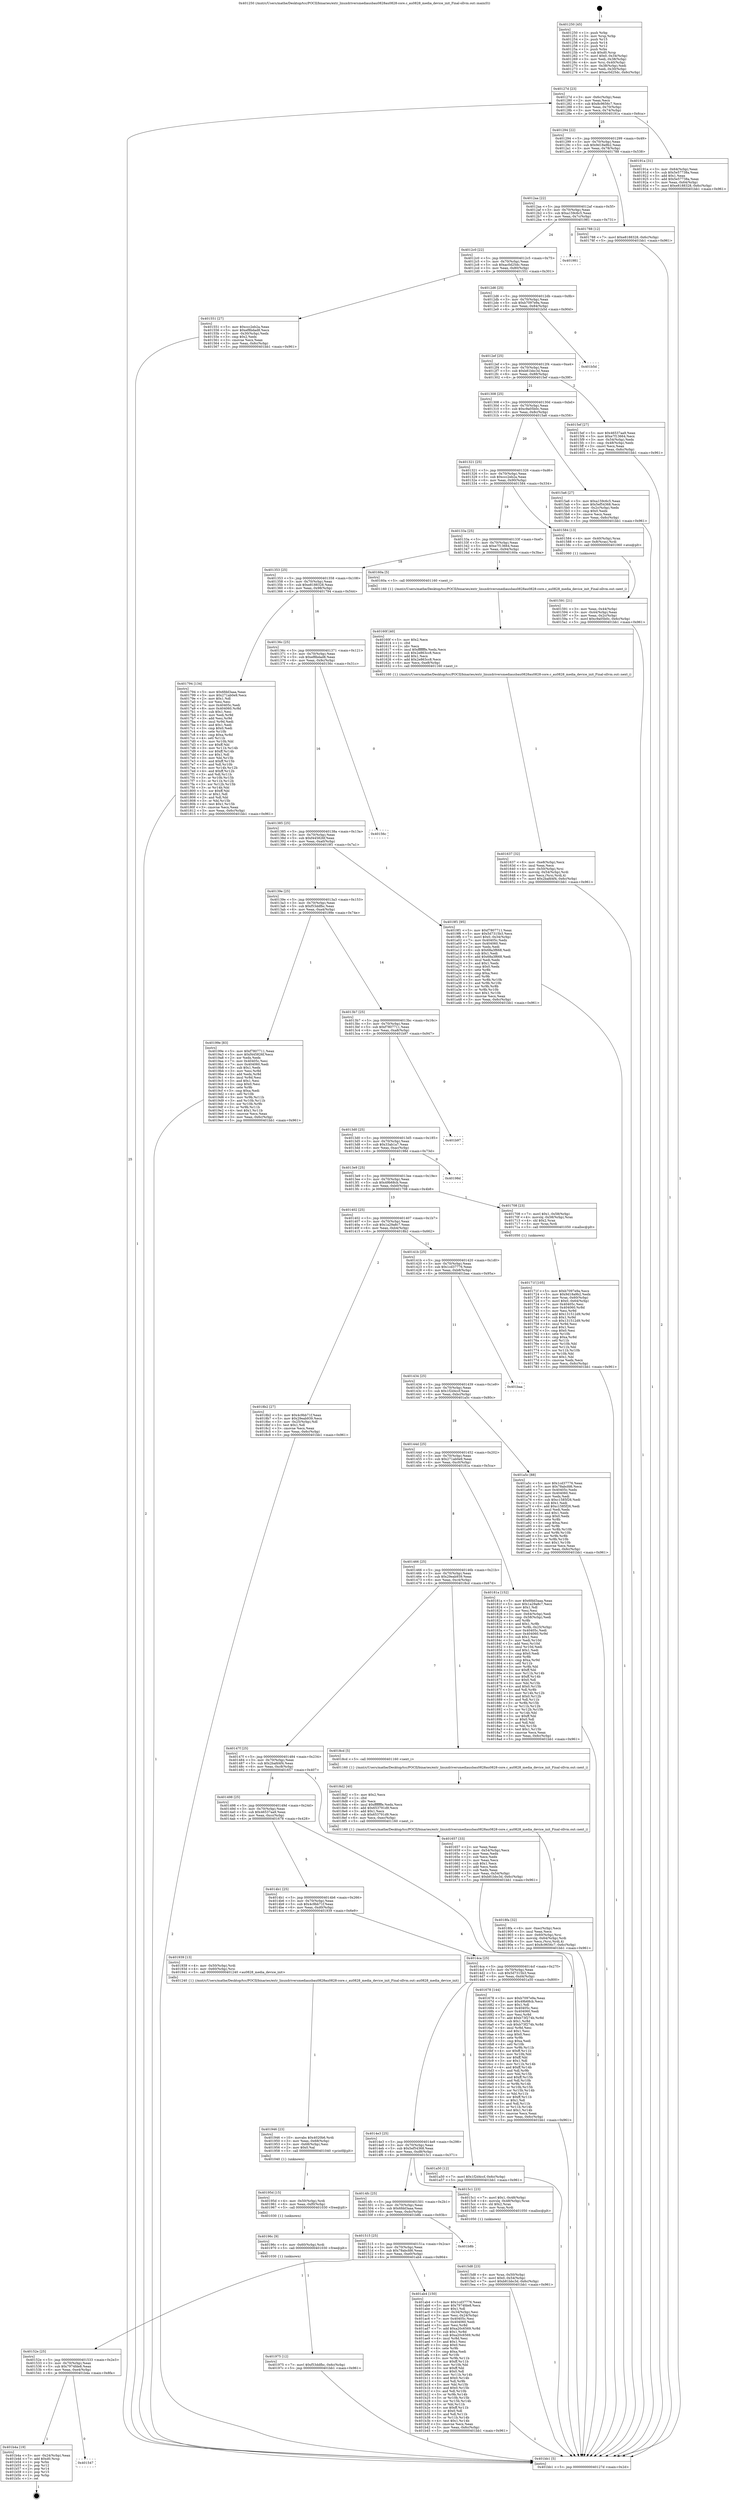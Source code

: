 digraph "0x401250" {
  label = "0x401250 (/mnt/c/Users/mathe/Desktop/tcc/POCII/binaries/extr_linuxdriversmediausbau0828au0828-core.c_au0828_media_device_init_Final-ollvm.out::main(0))"
  labelloc = "t"
  node[shape=record]

  Entry [label="",width=0.3,height=0.3,shape=circle,fillcolor=black,style=filled]
  "0x40127d" [label="{
     0x40127d [23]\l
     | [instrs]\l
     &nbsp;&nbsp;0x40127d \<+3\>: mov -0x6c(%rbp),%eax\l
     &nbsp;&nbsp;0x401280 \<+2\>: mov %eax,%ecx\l
     &nbsp;&nbsp;0x401282 \<+6\>: sub $0x8c9656c7,%ecx\l
     &nbsp;&nbsp;0x401288 \<+3\>: mov %eax,-0x70(%rbp)\l
     &nbsp;&nbsp;0x40128b \<+3\>: mov %ecx,-0x74(%rbp)\l
     &nbsp;&nbsp;0x40128e \<+6\>: je 000000000040191a \<main+0x6ca\>\l
  }"]
  "0x40191a" [label="{
     0x40191a [31]\l
     | [instrs]\l
     &nbsp;&nbsp;0x40191a \<+3\>: mov -0x64(%rbp),%eax\l
     &nbsp;&nbsp;0x40191d \<+5\>: sub $0x5e57738a,%eax\l
     &nbsp;&nbsp;0x401922 \<+3\>: add $0x1,%eax\l
     &nbsp;&nbsp;0x401925 \<+5\>: add $0x5e57738a,%eax\l
     &nbsp;&nbsp;0x40192a \<+3\>: mov %eax,-0x64(%rbp)\l
     &nbsp;&nbsp;0x40192d \<+7\>: movl $0xe8188328,-0x6c(%rbp)\l
     &nbsp;&nbsp;0x401934 \<+5\>: jmp 0000000000401bb1 \<main+0x961\>\l
  }"]
  "0x401294" [label="{
     0x401294 [22]\l
     | [instrs]\l
     &nbsp;&nbsp;0x401294 \<+5\>: jmp 0000000000401299 \<main+0x49\>\l
     &nbsp;&nbsp;0x401299 \<+3\>: mov -0x70(%rbp),%eax\l
     &nbsp;&nbsp;0x40129c \<+5\>: sub $0x9d18a9b2,%eax\l
     &nbsp;&nbsp;0x4012a1 \<+3\>: mov %eax,-0x78(%rbp)\l
     &nbsp;&nbsp;0x4012a4 \<+6\>: je 0000000000401788 \<main+0x538\>\l
  }"]
  Exit [label="",width=0.3,height=0.3,shape=circle,fillcolor=black,style=filled,peripheries=2]
  "0x401788" [label="{
     0x401788 [12]\l
     | [instrs]\l
     &nbsp;&nbsp;0x401788 \<+7\>: movl $0xe8188328,-0x6c(%rbp)\l
     &nbsp;&nbsp;0x40178f \<+5\>: jmp 0000000000401bb1 \<main+0x961\>\l
  }"]
  "0x4012aa" [label="{
     0x4012aa [22]\l
     | [instrs]\l
     &nbsp;&nbsp;0x4012aa \<+5\>: jmp 00000000004012af \<main+0x5f\>\l
     &nbsp;&nbsp;0x4012af \<+3\>: mov -0x70(%rbp),%eax\l
     &nbsp;&nbsp;0x4012b2 \<+5\>: sub $0xa159c6c5,%eax\l
     &nbsp;&nbsp;0x4012b7 \<+3\>: mov %eax,-0x7c(%rbp)\l
     &nbsp;&nbsp;0x4012ba \<+6\>: je 0000000000401981 \<main+0x731\>\l
  }"]
  "0x401547" [label="{
     0x401547\l
  }", style=dashed]
  "0x401981" [label="{
     0x401981\l
  }", style=dashed]
  "0x4012c0" [label="{
     0x4012c0 [22]\l
     | [instrs]\l
     &nbsp;&nbsp;0x4012c0 \<+5\>: jmp 00000000004012c5 \<main+0x75\>\l
     &nbsp;&nbsp;0x4012c5 \<+3\>: mov -0x70(%rbp),%eax\l
     &nbsp;&nbsp;0x4012c8 \<+5\>: sub $0xac0d25dc,%eax\l
     &nbsp;&nbsp;0x4012cd \<+3\>: mov %eax,-0x80(%rbp)\l
     &nbsp;&nbsp;0x4012d0 \<+6\>: je 0000000000401551 \<main+0x301\>\l
  }"]
  "0x401b4a" [label="{
     0x401b4a [19]\l
     | [instrs]\l
     &nbsp;&nbsp;0x401b4a \<+3\>: mov -0x24(%rbp),%eax\l
     &nbsp;&nbsp;0x401b4d \<+7\>: add $0xd0,%rsp\l
     &nbsp;&nbsp;0x401b54 \<+1\>: pop %rbx\l
     &nbsp;&nbsp;0x401b55 \<+2\>: pop %r12\l
     &nbsp;&nbsp;0x401b57 \<+2\>: pop %r14\l
     &nbsp;&nbsp;0x401b59 \<+2\>: pop %r15\l
     &nbsp;&nbsp;0x401b5b \<+1\>: pop %rbp\l
     &nbsp;&nbsp;0x401b5c \<+1\>: ret\l
  }"]
  "0x401551" [label="{
     0x401551 [27]\l
     | [instrs]\l
     &nbsp;&nbsp;0x401551 \<+5\>: mov $0xccc2eb2a,%eax\l
     &nbsp;&nbsp;0x401556 \<+5\>: mov $0xef8bdad8,%ecx\l
     &nbsp;&nbsp;0x40155b \<+3\>: mov -0x30(%rbp),%edx\l
     &nbsp;&nbsp;0x40155e \<+3\>: cmp $0x2,%edx\l
     &nbsp;&nbsp;0x401561 \<+3\>: cmovne %ecx,%eax\l
     &nbsp;&nbsp;0x401564 \<+3\>: mov %eax,-0x6c(%rbp)\l
     &nbsp;&nbsp;0x401567 \<+5\>: jmp 0000000000401bb1 \<main+0x961\>\l
  }"]
  "0x4012d6" [label="{
     0x4012d6 [25]\l
     | [instrs]\l
     &nbsp;&nbsp;0x4012d6 \<+5\>: jmp 00000000004012db \<main+0x8b\>\l
     &nbsp;&nbsp;0x4012db \<+3\>: mov -0x70(%rbp),%eax\l
     &nbsp;&nbsp;0x4012de \<+5\>: sub $0xb7097e9a,%eax\l
     &nbsp;&nbsp;0x4012e3 \<+6\>: mov %eax,-0x84(%rbp)\l
     &nbsp;&nbsp;0x4012e9 \<+6\>: je 0000000000401b5d \<main+0x90d\>\l
  }"]
  "0x401bb1" [label="{
     0x401bb1 [5]\l
     | [instrs]\l
     &nbsp;&nbsp;0x401bb1 \<+5\>: jmp 000000000040127d \<main+0x2d\>\l
  }"]
  "0x401250" [label="{
     0x401250 [45]\l
     | [instrs]\l
     &nbsp;&nbsp;0x401250 \<+1\>: push %rbp\l
     &nbsp;&nbsp;0x401251 \<+3\>: mov %rsp,%rbp\l
     &nbsp;&nbsp;0x401254 \<+2\>: push %r15\l
     &nbsp;&nbsp;0x401256 \<+2\>: push %r14\l
     &nbsp;&nbsp;0x401258 \<+2\>: push %r12\l
     &nbsp;&nbsp;0x40125a \<+1\>: push %rbx\l
     &nbsp;&nbsp;0x40125b \<+7\>: sub $0xd0,%rsp\l
     &nbsp;&nbsp;0x401262 \<+7\>: movl $0x0,-0x34(%rbp)\l
     &nbsp;&nbsp;0x401269 \<+3\>: mov %edi,-0x38(%rbp)\l
     &nbsp;&nbsp;0x40126c \<+4\>: mov %rsi,-0x40(%rbp)\l
     &nbsp;&nbsp;0x401270 \<+3\>: mov -0x38(%rbp),%edi\l
     &nbsp;&nbsp;0x401273 \<+3\>: mov %edi,-0x30(%rbp)\l
     &nbsp;&nbsp;0x401276 \<+7\>: movl $0xac0d25dc,-0x6c(%rbp)\l
  }"]
  "0x40152e" [label="{
     0x40152e [25]\l
     | [instrs]\l
     &nbsp;&nbsp;0x40152e \<+5\>: jmp 0000000000401533 \<main+0x2e3\>\l
     &nbsp;&nbsp;0x401533 \<+3\>: mov -0x70(%rbp),%eax\l
     &nbsp;&nbsp;0x401536 \<+5\>: sub $0x7974fde8,%eax\l
     &nbsp;&nbsp;0x40153b \<+6\>: mov %eax,-0xe4(%rbp)\l
     &nbsp;&nbsp;0x401541 \<+6\>: je 0000000000401b4a \<main+0x8fa\>\l
  }"]
  "0x401b5d" [label="{
     0x401b5d\l
  }", style=dashed]
  "0x4012ef" [label="{
     0x4012ef [25]\l
     | [instrs]\l
     &nbsp;&nbsp;0x4012ef \<+5\>: jmp 00000000004012f4 \<main+0xa4\>\l
     &nbsp;&nbsp;0x4012f4 \<+3\>: mov -0x70(%rbp),%eax\l
     &nbsp;&nbsp;0x4012f7 \<+5\>: sub $0xb81bbc3d,%eax\l
     &nbsp;&nbsp;0x4012fc \<+6\>: mov %eax,-0x88(%rbp)\l
     &nbsp;&nbsp;0x401302 \<+6\>: je 00000000004015ef \<main+0x39f\>\l
  }"]
  "0x401ab4" [label="{
     0x401ab4 [150]\l
     | [instrs]\l
     &nbsp;&nbsp;0x401ab4 \<+5\>: mov $0x1cd37776,%eax\l
     &nbsp;&nbsp;0x401ab9 \<+5\>: mov $0x7974fde8,%ecx\l
     &nbsp;&nbsp;0x401abe \<+2\>: mov $0x1,%dl\l
     &nbsp;&nbsp;0x401ac0 \<+3\>: mov -0x34(%rbp),%esi\l
     &nbsp;&nbsp;0x401ac3 \<+3\>: mov %esi,-0x24(%rbp)\l
     &nbsp;&nbsp;0x401ac6 \<+7\>: mov 0x40405c,%esi\l
     &nbsp;&nbsp;0x401acd \<+7\>: mov 0x404060,%edi\l
     &nbsp;&nbsp;0x401ad4 \<+3\>: mov %esi,%r8d\l
     &nbsp;&nbsp;0x401ad7 \<+7\>: add $0xa20c6569,%r8d\l
     &nbsp;&nbsp;0x401ade \<+4\>: sub $0x1,%r8d\l
     &nbsp;&nbsp;0x401ae2 \<+7\>: sub $0xa20c6569,%r8d\l
     &nbsp;&nbsp;0x401ae9 \<+4\>: imul %r8d,%esi\l
     &nbsp;&nbsp;0x401aed \<+3\>: and $0x1,%esi\l
     &nbsp;&nbsp;0x401af0 \<+3\>: cmp $0x0,%esi\l
     &nbsp;&nbsp;0x401af3 \<+4\>: sete %r9b\l
     &nbsp;&nbsp;0x401af7 \<+3\>: cmp $0xa,%edi\l
     &nbsp;&nbsp;0x401afa \<+4\>: setl %r10b\l
     &nbsp;&nbsp;0x401afe \<+3\>: mov %r9b,%r11b\l
     &nbsp;&nbsp;0x401b01 \<+4\>: xor $0xff,%r11b\l
     &nbsp;&nbsp;0x401b05 \<+3\>: mov %r10b,%bl\l
     &nbsp;&nbsp;0x401b08 \<+3\>: xor $0xff,%bl\l
     &nbsp;&nbsp;0x401b0b \<+3\>: xor $0x0,%dl\l
     &nbsp;&nbsp;0x401b0e \<+3\>: mov %r11b,%r14b\l
     &nbsp;&nbsp;0x401b11 \<+4\>: and $0x0,%r14b\l
     &nbsp;&nbsp;0x401b15 \<+3\>: and %dl,%r9b\l
     &nbsp;&nbsp;0x401b18 \<+3\>: mov %bl,%r15b\l
     &nbsp;&nbsp;0x401b1b \<+4\>: and $0x0,%r15b\l
     &nbsp;&nbsp;0x401b1f \<+3\>: and %dl,%r10b\l
     &nbsp;&nbsp;0x401b22 \<+3\>: or %r9b,%r14b\l
     &nbsp;&nbsp;0x401b25 \<+3\>: or %r10b,%r15b\l
     &nbsp;&nbsp;0x401b28 \<+3\>: xor %r15b,%r14b\l
     &nbsp;&nbsp;0x401b2b \<+3\>: or %bl,%r11b\l
     &nbsp;&nbsp;0x401b2e \<+4\>: xor $0xff,%r11b\l
     &nbsp;&nbsp;0x401b32 \<+3\>: or $0x0,%dl\l
     &nbsp;&nbsp;0x401b35 \<+3\>: and %dl,%r11b\l
     &nbsp;&nbsp;0x401b38 \<+3\>: or %r11b,%r14b\l
     &nbsp;&nbsp;0x401b3b \<+4\>: test $0x1,%r14b\l
     &nbsp;&nbsp;0x401b3f \<+3\>: cmovne %ecx,%eax\l
     &nbsp;&nbsp;0x401b42 \<+3\>: mov %eax,-0x6c(%rbp)\l
     &nbsp;&nbsp;0x401b45 \<+5\>: jmp 0000000000401bb1 \<main+0x961\>\l
  }"]
  "0x4015ef" [label="{
     0x4015ef [27]\l
     | [instrs]\l
     &nbsp;&nbsp;0x4015ef \<+5\>: mov $0x46537aa9,%eax\l
     &nbsp;&nbsp;0x4015f4 \<+5\>: mov $0xe7f13664,%ecx\l
     &nbsp;&nbsp;0x4015f9 \<+3\>: mov -0x54(%rbp),%edx\l
     &nbsp;&nbsp;0x4015fc \<+3\>: cmp -0x48(%rbp),%edx\l
     &nbsp;&nbsp;0x4015ff \<+3\>: cmovl %ecx,%eax\l
     &nbsp;&nbsp;0x401602 \<+3\>: mov %eax,-0x6c(%rbp)\l
     &nbsp;&nbsp;0x401605 \<+5\>: jmp 0000000000401bb1 \<main+0x961\>\l
  }"]
  "0x401308" [label="{
     0x401308 [25]\l
     | [instrs]\l
     &nbsp;&nbsp;0x401308 \<+5\>: jmp 000000000040130d \<main+0xbd\>\l
     &nbsp;&nbsp;0x40130d \<+3\>: mov -0x70(%rbp),%eax\l
     &nbsp;&nbsp;0x401310 \<+5\>: sub $0xc9a05b0c,%eax\l
     &nbsp;&nbsp;0x401315 \<+6\>: mov %eax,-0x8c(%rbp)\l
     &nbsp;&nbsp;0x40131b \<+6\>: je 00000000004015a6 \<main+0x356\>\l
  }"]
  "0x401515" [label="{
     0x401515 [25]\l
     | [instrs]\l
     &nbsp;&nbsp;0x401515 \<+5\>: jmp 000000000040151a \<main+0x2ca\>\l
     &nbsp;&nbsp;0x40151a \<+3\>: mov -0x70(%rbp),%eax\l
     &nbsp;&nbsp;0x40151d \<+5\>: sub $0x78abcfd6,%eax\l
     &nbsp;&nbsp;0x401522 \<+6\>: mov %eax,-0xe0(%rbp)\l
     &nbsp;&nbsp;0x401528 \<+6\>: je 0000000000401ab4 \<main+0x864\>\l
  }"]
  "0x4015a6" [label="{
     0x4015a6 [27]\l
     | [instrs]\l
     &nbsp;&nbsp;0x4015a6 \<+5\>: mov $0xa159c6c5,%eax\l
     &nbsp;&nbsp;0x4015ab \<+5\>: mov $0x5ef54368,%ecx\l
     &nbsp;&nbsp;0x4015b0 \<+3\>: mov -0x2c(%rbp),%edx\l
     &nbsp;&nbsp;0x4015b3 \<+3\>: cmp $0x0,%edx\l
     &nbsp;&nbsp;0x4015b6 \<+3\>: cmove %ecx,%eax\l
     &nbsp;&nbsp;0x4015b9 \<+3\>: mov %eax,-0x6c(%rbp)\l
     &nbsp;&nbsp;0x4015bc \<+5\>: jmp 0000000000401bb1 \<main+0x961\>\l
  }"]
  "0x401321" [label="{
     0x401321 [25]\l
     | [instrs]\l
     &nbsp;&nbsp;0x401321 \<+5\>: jmp 0000000000401326 \<main+0xd6\>\l
     &nbsp;&nbsp;0x401326 \<+3\>: mov -0x70(%rbp),%eax\l
     &nbsp;&nbsp;0x401329 \<+5\>: sub $0xccc2eb2a,%eax\l
     &nbsp;&nbsp;0x40132e \<+6\>: mov %eax,-0x90(%rbp)\l
     &nbsp;&nbsp;0x401334 \<+6\>: je 0000000000401584 \<main+0x334\>\l
  }"]
  "0x401b8b" [label="{
     0x401b8b\l
  }", style=dashed]
  "0x401584" [label="{
     0x401584 [13]\l
     | [instrs]\l
     &nbsp;&nbsp;0x401584 \<+4\>: mov -0x40(%rbp),%rax\l
     &nbsp;&nbsp;0x401588 \<+4\>: mov 0x8(%rax),%rdi\l
     &nbsp;&nbsp;0x40158c \<+5\>: call 0000000000401060 \<atoi@plt\>\l
     | [calls]\l
     &nbsp;&nbsp;0x401060 \{1\} (unknown)\l
  }"]
  "0x40133a" [label="{
     0x40133a [25]\l
     | [instrs]\l
     &nbsp;&nbsp;0x40133a \<+5\>: jmp 000000000040133f \<main+0xef\>\l
     &nbsp;&nbsp;0x40133f \<+3\>: mov -0x70(%rbp),%eax\l
     &nbsp;&nbsp;0x401342 \<+5\>: sub $0xe7f13664,%eax\l
     &nbsp;&nbsp;0x401347 \<+6\>: mov %eax,-0x94(%rbp)\l
     &nbsp;&nbsp;0x40134d \<+6\>: je 000000000040160a \<main+0x3ba\>\l
  }"]
  "0x401591" [label="{
     0x401591 [21]\l
     | [instrs]\l
     &nbsp;&nbsp;0x401591 \<+3\>: mov %eax,-0x44(%rbp)\l
     &nbsp;&nbsp;0x401594 \<+3\>: mov -0x44(%rbp),%eax\l
     &nbsp;&nbsp;0x401597 \<+3\>: mov %eax,-0x2c(%rbp)\l
     &nbsp;&nbsp;0x40159a \<+7\>: movl $0xc9a05b0c,-0x6c(%rbp)\l
     &nbsp;&nbsp;0x4015a1 \<+5\>: jmp 0000000000401bb1 \<main+0x961\>\l
  }"]
  "0x401975" [label="{
     0x401975 [12]\l
     | [instrs]\l
     &nbsp;&nbsp;0x401975 \<+7\>: movl $0xf53ddfbc,-0x6c(%rbp)\l
     &nbsp;&nbsp;0x40197c \<+5\>: jmp 0000000000401bb1 \<main+0x961\>\l
  }"]
  "0x40160a" [label="{
     0x40160a [5]\l
     | [instrs]\l
     &nbsp;&nbsp;0x40160a \<+5\>: call 0000000000401160 \<next_i\>\l
     | [calls]\l
     &nbsp;&nbsp;0x401160 \{1\} (/mnt/c/Users/mathe/Desktop/tcc/POCII/binaries/extr_linuxdriversmediausbau0828au0828-core.c_au0828_media_device_init_Final-ollvm.out::next_i)\l
  }"]
  "0x401353" [label="{
     0x401353 [25]\l
     | [instrs]\l
     &nbsp;&nbsp;0x401353 \<+5\>: jmp 0000000000401358 \<main+0x108\>\l
     &nbsp;&nbsp;0x401358 \<+3\>: mov -0x70(%rbp),%eax\l
     &nbsp;&nbsp;0x40135b \<+5\>: sub $0xe8188328,%eax\l
     &nbsp;&nbsp;0x401360 \<+6\>: mov %eax,-0x98(%rbp)\l
     &nbsp;&nbsp;0x401366 \<+6\>: je 0000000000401794 \<main+0x544\>\l
  }"]
  "0x40196c" [label="{
     0x40196c [9]\l
     | [instrs]\l
     &nbsp;&nbsp;0x40196c \<+4\>: mov -0x60(%rbp),%rdi\l
     &nbsp;&nbsp;0x401970 \<+5\>: call 0000000000401030 \<free@plt\>\l
     | [calls]\l
     &nbsp;&nbsp;0x401030 \{1\} (unknown)\l
  }"]
  "0x401794" [label="{
     0x401794 [134]\l
     | [instrs]\l
     &nbsp;&nbsp;0x401794 \<+5\>: mov $0x6fdd3aaa,%eax\l
     &nbsp;&nbsp;0x401799 \<+5\>: mov $0x271ab0e9,%ecx\l
     &nbsp;&nbsp;0x40179e \<+2\>: mov $0x1,%dl\l
     &nbsp;&nbsp;0x4017a0 \<+2\>: xor %esi,%esi\l
     &nbsp;&nbsp;0x4017a2 \<+7\>: mov 0x40405c,%edi\l
     &nbsp;&nbsp;0x4017a9 \<+8\>: mov 0x404060,%r8d\l
     &nbsp;&nbsp;0x4017b1 \<+3\>: sub $0x1,%esi\l
     &nbsp;&nbsp;0x4017b4 \<+3\>: mov %edi,%r9d\l
     &nbsp;&nbsp;0x4017b7 \<+3\>: add %esi,%r9d\l
     &nbsp;&nbsp;0x4017ba \<+4\>: imul %r9d,%edi\l
     &nbsp;&nbsp;0x4017be \<+3\>: and $0x1,%edi\l
     &nbsp;&nbsp;0x4017c1 \<+3\>: cmp $0x0,%edi\l
     &nbsp;&nbsp;0x4017c4 \<+4\>: sete %r10b\l
     &nbsp;&nbsp;0x4017c8 \<+4\>: cmp $0xa,%r8d\l
     &nbsp;&nbsp;0x4017cc \<+4\>: setl %r11b\l
     &nbsp;&nbsp;0x4017d0 \<+3\>: mov %r10b,%bl\l
     &nbsp;&nbsp;0x4017d3 \<+3\>: xor $0xff,%bl\l
     &nbsp;&nbsp;0x4017d6 \<+3\>: mov %r11b,%r14b\l
     &nbsp;&nbsp;0x4017d9 \<+4\>: xor $0xff,%r14b\l
     &nbsp;&nbsp;0x4017dd \<+3\>: xor $0x1,%dl\l
     &nbsp;&nbsp;0x4017e0 \<+3\>: mov %bl,%r15b\l
     &nbsp;&nbsp;0x4017e3 \<+4\>: and $0xff,%r15b\l
     &nbsp;&nbsp;0x4017e7 \<+3\>: and %dl,%r10b\l
     &nbsp;&nbsp;0x4017ea \<+3\>: mov %r14b,%r12b\l
     &nbsp;&nbsp;0x4017ed \<+4\>: and $0xff,%r12b\l
     &nbsp;&nbsp;0x4017f1 \<+3\>: and %dl,%r11b\l
     &nbsp;&nbsp;0x4017f4 \<+3\>: or %r10b,%r15b\l
     &nbsp;&nbsp;0x4017f7 \<+3\>: or %r11b,%r12b\l
     &nbsp;&nbsp;0x4017fa \<+3\>: xor %r12b,%r15b\l
     &nbsp;&nbsp;0x4017fd \<+3\>: or %r14b,%bl\l
     &nbsp;&nbsp;0x401800 \<+3\>: xor $0xff,%bl\l
     &nbsp;&nbsp;0x401803 \<+3\>: or $0x1,%dl\l
     &nbsp;&nbsp;0x401806 \<+2\>: and %dl,%bl\l
     &nbsp;&nbsp;0x401808 \<+3\>: or %bl,%r15b\l
     &nbsp;&nbsp;0x40180b \<+4\>: test $0x1,%r15b\l
     &nbsp;&nbsp;0x40180f \<+3\>: cmovne %ecx,%eax\l
     &nbsp;&nbsp;0x401812 \<+3\>: mov %eax,-0x6c(%rbp)\l
     &nbsp;&nbsp;0x401815 \<+5\>: jmp 0000000000401bb1 \<main+0x961\>\l
  }"]
  "0x40136c" [label="{
     0x40136c [25]\l
     | [instrs]\l
     &nbsp;&nbsp;0x40136c \<+5\>: jmp 0000000000401371 \<main+0x121\>\l
     &nbsp;&nbsp;0x401371 \<+3\>: mov -0x70(%rbp),%eax\l
     &nbsp;&nbsp;0x401374 \<+5\>: sub $0xef8bdad8,%eax\l
     &nbsp;&nbsp;0x401379 \<+6\>: mov %eax,-0x9c(%rbp)\l
     &nbsp;&nbsp;0x40137f \<+6\>: je 000000000040156c \<main+0x31c\>\l
  }"]
  "0x40195d" [label="{
     0x40195d [15]\l
     | [instrs]\l
     &nbsp;&nbsp;0x40195d \<+4\>: mov -0x50(%rbp),%rdi\l
     &nbsp;&nbsp;0x401961 \<+6\>: mov %eax,-0xf0(%rbp)\l
     &nbsp;&nbsp;0x401967 \<+5\>: call 0000000000401030 \<free@plt\>\l
     | [calls]\l
     &nbsp;&nbsp;0x401030 \{1\} (unknown)\l
  }"]
  "0x40156c" [label="{
     0x40156c\l
  }", style=dashed]
  "0x401385" [label="{
     0x401385 [25]\l
     | [instrs]\l
     &nbsp;&nbsp;0x401385 \<+5\>: jmp 000000000040138a \<main+0x13a\>\l
     &nbsp;&nbsp;0x40138a \<+3\>: mov -0x70(%rbp),%eax\l
     &nbsp;&nbsp;0x40138d \<+5\>: sub $0xf445826f,%eax\l
     &nbsp;&nbsp;0x401392 \<+6\>: mov %eax,-0xa0(%rbp)\l
     &nbsp;&nbsp;0x401398 \<+6\>: je 00000000004019f1 \<main+0x7a1\>\l
  }"]
  "0x401946" [label="{
     0x401946 [23]\l
     | [instrs]\l
     &nbsp;&nbsp;0x401946 \<+10\>: movabs $0x4020b6,%rdi\l
     &nbsp;&nbsp;0x401950 \<+3\>: mov %eax,-0x68(%rbp)\l
     &nbsp;&nbsp;0x401953 \<+3\>: mov -0x68(%rbp),%esi\l
     &nbsp;&nbsp;0x401956 \<+2\>: mov $0x0,%al\l
     &nbsp;&nbsp;0x401958 \<+5\>: call 0000000000401040 \<printf@plt\>\l
     | [calls]\l
     &nbsp;&nbsp;0x401040 \{1\} (unknown)\l
  }"]
  "0x4019f1" [label="{
     0x4019f1 [95]\l
     | [instrs]\l
     &nbsp;&nbsp;0x4019f1 \<+5\>: mov $0xf7807711,%eax\l
     &nbsp;&nbsp;0x4019f6 \<+5\>: mov $0x5d7315b3,%ecx\l
     &nbsp;&nbsp;0x4019fb \<+7\>: movl $0x0,-0x34(%rbp)\l
     &nbsp;&nbsp;0x401a02 \<+7\>: mov 0x40405c,%edx\l
     &nbsp;&nbsp;0x401a09 \<+7\>: mov 0x404060,%esi\l
     &nbsp;&nbsp;0x401a10 \<+2\>: mov %edx,%edi\l
     &nbsp;&nbsp;0x401a12 \<+6\>: sub $0x68a3f668,%edi\l
     &nbsp;&nbsp;0x401a18 \<+3\>: sub $0x1,%edi\l
     &nbsp;&nbsp;0x401a1b \<+6\>: add $0x68a3f668,%edi\l
     &nbsp;&nbsp;0x401a21 \<+3\>: imul %edi,%edx\l
     &nbsp;&nbsp;0x401a24 \<+3\>: and $0x1,%edx\l
     &nbsp;&nbsp;0x401a27 \<+3\>: cmp $0x0,%edx\l
     &nbsp;&nbsp;0x401a2a \<+4\>: sete %r8b\l
     &nbsp;&nbsp;0x401a2e \<+3\>: cmp $0xa,%esi\l
     &nbsp;&nbsp;0x401a31 \<+4\>: setl %r9b\l
     &nbsp;&nbsp;0x401a35 \<+3\>: mov %r8b,%r10b\l
     &nbsp;&nbsp;0x401a38 \<+3\>: and %r9b,%r10b\l
     &nbsp;&nbsp;0x401a3b \<+3\>: xor %r9b,%r8b\l
     &nbsp;&nbsp;0x401a3e \<+3\>: or %r8b,%r10b\l
     &nbsp;&nbsp;0x401a41 \<+4\>: test $0x1,%r10b\l
     &nbsp;&nbsp;0x401a45 \<+3\>: cmovne %ecx,%eax\l
     &nbsp;&nbsp;0x401a48 \<+3\>: mov %eax,-0x6c(%rbp)\l
     &nbsp;&nbsp;0x401a4b \<+5\>: jmp 0000000000401bb1 \<main+0x961\>\l
  }"]
  "0x40139e" [label="{
     0x40139e [25]\l
     | [instrs]\l
     &nbsp;&nbsp;0x40139e \<+5\>: jmp 00000000004013a3 \<main+0x153\>\l
     &nbsp;&nbsp;0x4013a3 \<+3\>: mov -0x70(%rbp),%eax\l
     &nbsp;&nbsp;0x4013a6 \<+5\>: sub $0xf53ddfbc,%eax\l
     &nbsp;&nbsp;0x4013ab \<+6\>: mov %eax,-0xa4(%rbp)\l
     &nbsp;&nbsp;0x4013b1 \<+6\>: je 000000000040199e \<main+0x74e\>\l
  }"]
  "0x4018fa" [label="{
     0x4018fa [32]\l
     | [instrs]\l
     &nbsp;&nbsp;0x4018fa \<+6\>: mov -0xec(%rbp),%ecx\l
     &nbsp;&nbsp;0x401900 \<+3\>: imul %eax,%ecx\l
     &nbsp;&nbsp;0x401903 \<+4\>: mov -0x60(%rbp),%rsi\l
     &nbsp;&nbsp;0x401907 \<+4\>: movslq -0x64(%rbp),%rdi\l
     &nbsp;&nbsp;0x40190b \<+3\>: mov %ecx,(%rsi,%rdi,4)\l
     &nbsp;&nbsp;0x40190e \<+7\>: movl $0x8c9656c7,-0x6c(%rbp)\l
     &nbsp;&nbsp;0x401915 \<+5\>: jmp 0000000000401bb1 \<main+0x961\>\l
  }"]
  "0x40199e" [label="{
     0x40199e [83]\l
     | [instrs]\l
     &nbsp;&nbsp;0x40199e \<+5\>: mov $0xf7807711,%eax\l
     &nbsp;&nbsp;0x4019a3 \<+5\>: mov $0xf445826f,%ecx\l
     &nbsp;&nbsp;0x4019a8 \<+2\>: xor %edx,%edx\l
     &nbsp;&nbsp;0x4019aa \<+7\>: mov 0x40405c,%esi\l
     &nbsp;&nbsp;0x4019b1 \<+7\>: mov 0x404060,%edi\l
     &nbsp;&nbsp;0x4019b8 \<+3\>: sub $0x1,%edx\l
     &nbsp;&nbsp;0x4019bb \<+3\>: mov %esi,%r8d\l
     &nbsp;&nbsp;0x4019be \<+3\>: add %edx,%r8d\l
     &nbsp;&nbsp;0x4019c1 \<+4\>: imul %r8d,%esi\l
     &nbsp;&nbsp;0x4019c5 \<+3\>: and $0x1,%esi\l
     &nbsp;&nbsp;0x4019c8 \<+3\>: cmp $0x0,%esi\l
     &nbsp;&nbsp;0x4019cb \<+4\>: sete %r9b\l
     &nbsp;&nbsp;0x4019cf \<+3\>: cmp $0xa,%edi\l
     &nbsp;&nbsp;0x4019d2 \<+4\>: setl %r10b\l
     &nbsp;&nbsp;0x4019d6 \<+3\>: mov %r9b,%r11b\l
     &nbsp;&nbsp;0x4019d9 \<+3\>: and %r10b,%r11b\l
     &nbsp;&nbsp;0x4019dc \<+3\>: xor %r10b,%r9b\l
     &nbsp;&nbsp;0x4019df \<+3\>: or %r9b,%r11b\l
     &nbsp;&nbsp;0x4019e2 \<+4\>: test $0x1,%r11b\l
     &nbsp;&nbsp;0x4019e6 \<+3\>: cmovne %ecx,%eax\l
     &nbsp;&nbsp;0x4019e9 \<+3\>: mov %eax,-0x6c(%rbp)\l
     &nbsp;&nbsp;0x4019ec \<+5\>: jmp 0000000000401bb1 \<main+0x961\>\l
  }"]
  "0x4013b7" [label="{
     0x4013b7 [25]\l
     | [instrs]\l
     &nbsp;&nbsp;0x4013b7 \<+5\>: jmp 00000000004013bc \<main+0x16c\>\l
     &nbsp;&nbsp;0x4013bc \<+3\>: mov -0x70(%rbp),%eax\l
     &nbsp;&nbsp;0x4013bf \<+5\>: sub $0xf7807711,%eax\l
     &nbsp;&nbsp;0x4013c4 \<+6\>: mov %eax,-0xa8(%rbp)\l
     &nbsp;&nbsp;0x4013ca \<+6\>: je 0000000000401b97 \<main+0x947\>\l
  }"]
  "0x4018d2" [label="{
     0x4018d2 [40]\l
     | [instrs]\l
     &nbsp;&nbsp;0x4018d2 \<+5\>: mov $0x2,%ecx\l
     &nbsp;&nbsp;0x4018d7 \<+1\>: cltd\l
     &nbsp;&nbsp;0x4018d8 \<+2\>: idiv %ecx\l
     &nbsp;&nbsp;0x4018da \<+6\>: imul $0xfffffffe,%edx,%ecx\l
     &nbsp;&nbsp;0x4018e0 \<+6\>: add $0x653791d9,%ecx\l
     &nbsp;&nbsp;0x4018e6 \<+3\>: add $0x1,%ecx\l
     &nbsp;&nbsp;0x4018e9 \<+6\>: sub $0x653791d9,%ecx\l
     &nbsp;&nbsp;0x4018ef \<+6\>: mov %ecx,-0xec(%rbp)\l
     &nbsp;&nbsp;0x4018f5 \<+5\>: call 0000000000401160 \<next_i\>\l
     | [calls]\l
     &nbsp;&nbsp;0x401160 \{1\} (/mnt/c/Users/mathe/Desktop/tcc/POCII/binaries/extr_linuxdriversmediausbau0828au0828-core.c_au0828_media_device_init_Final-ollvm.out::next_i)\l
  }"]
  "0x401b97" [label="{
     0x401b97\l
  }", style=dashed]
  "0x4013d0" [label="{
     0x4013d0 [25]\l
     | [instrs]\l
     &nbsp;&nbsp;0x4013d0 \<+5\>: jmp 00000000004013d5 \<main+0x185\>\l
     &nbsp;&nbsp;0x4013d5 \<+3\>: mov -0x70(%rbp),%eax\l
     &nbsp;&nbsp;0x4013d8 \<+5\>: sub $0x33ab1a7,%eax\l
     &nbsp;&nbsp;0x4013dd \<+6\>: mov %eax,-0xac(%rbp)\l
     &nbsp;&nbsp;0x4013e3 \<+6\>: je 000000000040198d \<main+0x73d\>\l
  }"]
  "0x40171f" [label="{
     0x40171f [105]\l
     | [instrs]\l
     &nbsp;&nbsp;0x40171f \<+5\>: mov $0xb7097e9a,%ecx\l
     &nbsp;&nbsp;0x401724 \<+5\>: mov $0x9d18a9b2,%edx\l
     &nbsp;&nbsp;0x401729 \<+4\>: mov %rax,-0x60(%rbp)\l
     &nbsp;&nbsp;0x40172d \<+7\>: movl $0x0,-0x64(%rbp)\l
     &nbsp;&nbsp;0x401734 \<+7\>: mov 0x40405c,%esi\l
     &nbsp;&nbsp;0x40173b \<+8\>: mov 0x404060,%r8d\l
     &nbsp;&nbsp;0x401743 \<+3\>: mov %esi,%r9d\l
     &nbsp;&nbsp;0x401746 \<+7\>: add $0x131512d9,%r9d\l
     &nbsp;&nbsp;0x40174d \<+4\>: sub $0x1,%r9d\l
     &nbsp;&nbsp;0x401751 \<+7\>: sub $0x131512d9,%r9d\l
     &nbsp;&nbsp;0x401758 \<+4\>: imul %r9d,%esi\l
     &nbsp;&nbsp;0x40175c \<+3\>: and $0x1,%esi\l
     &nbsp;&nbsp;0x40175f \<+3\>: cmp $0x0,%esi\l
     &nbsp;&nbsp;0x401762 \<+4\>: sete %r10b\l
     &nbsp;&nbsp;0x401766 \<+4\>: cmp $0xa,%r8d\l
     &nbsp;&nbsp;0x40176a \<+4\>: setl %r11b\l
     &nbsp;&nbsp;0x40176e \<+3\>: mov %r10b,%bl\l
     &nbsp;&nbsp;0x401771 \<+3\>: and %r11b,%bl\l
     &nbsp;&nbsp;0x401774 \<+3\>: xor %r11b,%r10b\l
     &nbsp;&nbsp;0x401777 \<+3\>: or %r10b,%bl\l
     &nbsp;&nbsp;0x40177a \<+3\>: test $0x1,%bl\l
     &nbsp;&nbsp;0x40177d \<+3\>: cmovne %edx,%ecx\l
     &nbsp;&nbsp;0x401780 \<+3\>: mov %ecx,-0x6c(%rbp)\l
     &nbsp;&nbsp;0x401783 \<+5\>: jmp 0000000000401bb1 \<main+0x961\>\l
  }"]
  "0x40198d" [label="{
     0x40198d\l
  }", style=dashed]
  "0x4013e9" [label="{
     0x4013e9 [25]\l
     | [instrs]\l
     &nbsp;&nbsp;0x4013e9 \<+5\>: jmp 00000000004013ee \<main+0x19e\>\l
     &nbsp;&nbsp;0x4013ee \<+3\>: mov -0x70(%rbp),%eax\l
     &nbsp;&nbsp;0x4013f1 \<+5\>: sub $0x49b68cb,%eax\l
     &nbsp;&nbsp;0x4013f6 \<+6\>: mov %eax,-0xb0(%rbp)\l
     &nbsp;&nbsp;0x4013fc \<+6\>: je 0000000000401708 \<main+0x4b8\>\l
  }"]
  "0x401637" [label="{
     0x401637 [32]\l
     | [instrs]\l
     &nbsp;&nbsp;0x401637 \<+6\>: mov -0xe8(%rbp),%ecx\l
     &nbsp;&nbsp;0x40163d \<+3\>: imul %eax,%ecx\l
     &nbsp;&nbsp;0x401640 \<+4\>: mov -0x50(%rbp),%rsi\l
     &nbsp;&nbsp;0x401644 \<+4\>: movslq -0x54(%rbp),%rdi\l
     &nbsp;&nbsp;0x401648 \<+3\>: mov %ecx,(%rsi,%rdi,4)\l
     &nbsp;&nbsp;0x40164b \<+7\>: movl $0x2bafd4f4,-0x6c(%rbp)\l
     &nbsp;&nbsp;0x401652 \<+5\>: jmp 0000000000401bb1 \<main+0x961\>\l
  }"]
  "0x401708" [label="{
     0x401708 [23]\l
     | [instrs]\l
     &nbsp;&nbsp;0x401708 \<+7\>: movl $0x1,-0x58(%rbp)\l
     &nbsp;&nbsp;0x40170f \<+4\>: movslq -0x58(%rbp),%rax\l
     &nbsp;&nbsp;0x401713 \<+4\>: shl $0x2,%rax\l
     &nbsp;&nbsp;0x401717 \<+3\>: mov %rax,%rdi\l
     &nbsp;&nbsp;0x40171a \<+5\>: call 0000000000401050 \<malloc@plt\>\l
     | [calls]\l
     &nbsp;&nbsp;0x401050 \{1\} (unknown)\l
  }"]
  "0x401402" [label="{
     0x401402 [25]\l
     | [instrs]\l
     &nbsp;&nbsp;0x401402 \<+5\>: jmp 0000000000401407 \<main+0x1b7\>\l
     &nbsp;&nbsp;0x401407 \<+3\>: mov -0x70(%rbp),%eax\l
     &nbsp;&nbsp;0x40140a \<+5\>: sub $0x1a29a8c7,%eax\l
     &nbsp;&nbsp;0x40140f \<+6\>: mov %eax,-0xb4(%rbp)\l
     &nbsp;&nbsp;0x401415 \<+6\>: je 00000000004018b2 \<main+0x662\>\l
  }"]
  "0x40160f" [label="{
     0x40160f [40]\l
     | [instrs]\l
     &nbsp;&nbsp;0x40160f \<+5\>: mov $0x2,%ecx\l
     &nbsp;&nbsp;0x401614 \<+1\>: cltd\l
     &nbsp;&nbsp;0x401615 \<+2\>: idiv %ecx\l
     &nbsp;&nbsp;0x401617 \<+6\>: imul $0xfffffffe,%edx,%ecx\l
     &nbsp;&nbsp;0x40161d \<+6\>: sub $0x2e863cc8,%ecx\l
     &nbsp;&nbsp;0x401623 \<+3\>: add $0x1,%ecx\l
     &nbsp;&nbsp;0x401626 \<+6\>: add $0x2e863cc8,%ecx\l
     &nbsp;&nbsp;0x40162c \<+6\>: mov %ecx,-0xe8(%rbp)\l
     &nbsp;&nbsp;0x401632 \<+5\>: call 0000000000401160 \<next_i\>\l
     | [calls]\l
     &nbsp;&nbsp;0x401160 \{1\} (/mnt/c/Users/mathe/Desktop/tcc/POCII/binaries/extr_linuxdriversmediausbau0828au0828-core.c_au0828_media_device_init_Final-ollvm.out::next_i)\l
  }"]
  "0x4018b2" [label="{
     0x4018b2 [27]\l
     | [instrs]\l
     &nbsp;&nbsp;0x4018b2 \<+5\>: mov $0x4c9bb71f,%eax\l
     &nbsp;&nbsp;0x4018b7 \<+5\>: mov $0x29eab939,%ecx\l
     &nbsp;&nbsp;0x4018bc \<+3\>: mov -0x25(%rbp),%dl\l
     &nbsp;&nbsp;0x4018bf \<+3\>: test $0x1,%dl\l
     &nbsp;&nbsp;0x4018c2 \<+3\>: cmovne %ecx,%eax\l
     &nbsp;&nbsp;0x4018c5 \<+3\>: mov %eax,-0x6c(%rbp)\l
     &nbsp;&nbsp;0x4018c8 \<+5\>: jmp 0000000000401bb1 \<main+0x961\>\l
  }"]
  "0x40141b" [label="{
     0x40141b [25]\l
     | [instrs]\l
     &nbsp;&nbsp;0x40141b \<+5\>: jmp 0000000000401420 \<main+0x1d0\>\l
     &nbsp;&nbsp;0x401420 \<+3\>: mov -0x70(%rbp),%eax\l
     &nbsp;&nbsp;0x401423 \<+5\>: sub $0x1cd37776,%eax\l
     &nbsp;&nbsp;0x401428 \<+6\>: mov %eax,-0xb8(%rbp)\l
     &nbsp;&nbsp;0x40142e \<+6\>: je 0000000000401baa \<main+0x95a\>\l
  }"]
  "0x4015d8" [label="{
     0x4015d8 [23]\l
     | [instrs]\l
     &nbsp;&nbsp;0x4015d8 \<+4\>: mov %rax,-0x50(%rbp)\l
     &nbsp;&nbsp;0x4015dc \<+7\>: movl $0x0,-0x54(%rbp)\l
     &nbsp;&nbsp;0x4015e3 \<+7\>: movl $0xb81bbc3d,-0x6c(%rbp)\l
     &nbsp;&nbsp;0x4015ea \<+5\>: jmp 0000000000401bb1 \<main+0x961\>\l
  }"]
  "0x401baa" [label="{
     0x401baa\l
  }", style=dashed]
  "0x401434" [label="{
     0x401434 [25]\l
     | [instrs]\l
     &nbsp;&nbsp;0x401434 \<+5\>: jmp 0000000000401439 \<main+0x1e9\>\l
     &nbsp;&nbsp;0x401439 \<+3\>: mov -0x70(%rbp),%eax\l
     &nbsp;&nbsp;0x40143c \<+5\>: sub $0x1f2d4ccf,%eax\l
     &nbsp;&nbsp;0x401441 \<+6\>: mov %eax,-0xbc(%rbp)\l
     &nbsp;&nbsp;0x401447 \<+6\>: je 0000000000401a5c \<main+0x80c\>\l
  }"]
  "0x4014fc" [label="{
     0x4014fc [25]\l
     | [instrs]\l
     &nbsp;&nbsp;0x4014fc \<+5\>: jmp 0000000000401501 \<main+0x2b1\>\l
     &nbsp;&nbsp;0x401501 \<+3\>: mov -0x70(%rbp),%eax\l
     &nbsp;&nbsp;0x401504 \<+5\>: sub $0x6fdd3aaa,%eax\l
     &nbsp;&nbsp;0x401509 \<+6\>: mov %eax,-0xdc(%rbp)\l
     &nbsp;&nbsp;0x40150f \<+6\>: je 0000000000401b8b \<main+0x93b\>\l
  }"]
  "0x401a5c" [label="{
     0x401a5c [88]\l
     | [instrs]\l
     &nbsp;&nbsp;0x401a5c \<+5\>: mov $0x1cd37776,%eax\l
     &nbsp;&nbsp;0x401a61 \<+5\>: mov $0x78abcfd6,%ecx\l
     &nbsp;&nbsp;0x401a66 \<+7\>: mov 0x40405c,%edx\l
     &nbsp;&nbsp;0x401a6d \<+7\>: mov 0x404060,%esi\l
     &nbsp;&nbsp;0x401a74 \<+2\>: mov %edx,%edi\l
     &nbsp;&nbsp;0x401a76 \<+6\>: sub $0xc1585f26,%edi\l
     &nbsp;&nbsp;0x401a7c \<+3\>: sub $0x1,%edi\l
     &nbsp;&nbsp;0x401a7f \<+6\>: add $0xc1585f26,%edi\l
     &nbsp;&nbsp;0x401a85 \<+3\>: imul %edi,%edx\l
     &nbsp;&nbsp;0x401a88 \<+3\>: and $0x1,%edx\l
     &nbsp;&nbsp;0x401a8b \<+3\>: cmp $0x0,%edx\l
     &nbsp;&nbsp;0x401a8e \<+4\>: sete %r8b\l
     &nbsp;&nbsp;0x401a92 \<+3\>: cmp $0xa,%esi\l
     &nbsp;&nbsp;0x401a95 \<+4\>: setl %r9b\l
     &nbsp;&nbsp;0x401a99 \<+3\>: mov %r8b,%r10b\l
     &nbsp;&nbsp;0x401a9c \<+3\>: and %r9b,%r10b\l
     &nbsp;&nbsp;0x401a9f \<+3\>: xor %r9b,%r8b\l
     &nbsp;&nbsp;0x401aa2 \<+3\>: or %r8b,%r10b\l
     &nbsp;&nbsp;0x401aa5 \<+4\>: test $0x1,%r10b\l
     &nbsp;&nbsp;0x401aa9 \<+3\>: cmovne %ecx,%eax\l
     &nbsp;&nbsp;0x401aac \<+3\>: mov %eax,-0x6c(%rbp)\l
     &nbsp;&nbsp;0x401aaf \<+5\>: jmp 0000000000401bb1 \<main+0x961\>\l
  }"]
  "0x40144d" [label="{
     0x40144d [25]\l
     | [instrs]\l
     &nbsp;&nbsp;0x40144d \<+5\>: jmp 0000000000401452 \<main+0x202\>\l
     &nbsp;&nbsp;0x401452 \<+3\>: mov -0x70(%rbp),%eax\l
     &nbsp;&nbsp;0x401455 \<+5\>: sub $0x271ab0e9,%eax\l
     &nbsp;&nbsp;0x40145a \<+6\>: mov %eax,-0xc0(%rbp)\l
     &nbsp;&nbsp;0x401460 \<+6\>: je 000000000040181a \<main+0x5ca\>\l
  }"]
  "0x4015c1" [label="{
     0x4015c1 [23]\l
     | [instrs]\l
     &nbsp;&nbsp;0x4015c1 \<+7\>: movl $0x1,-0x48(%rbp)\l
     &nbsp;&nbsp;0x4015c8 \<+4\>: movslq -0x48(%rbp),%rax\l
     &nbsp;&nbsp;0x4015cc \<+4\>: shl $0x2,%rax\l
     &nbsp;&nbsp;0x4015d0 \<+3\>: mov %rax,%rdi\l
     &nbsp;&nbsp;0x4015d3 \<+5\>: call 0000000000401050 \<malloc@plt\>\l
     | [calls]\l
     &nbsp;&nbsp;0x401050 \{1\} (unknown)\l
  }"]
  "0x40181a" [label="{
     0x40181a [152]\l
     | [instrs]\l
     &nbsp;&nbsp;0x40181a \<+5\>: mov $0x6fdd3aaa,%eax\l
     &nbsp;&nbsp;0x40181f \<+5\>: mov $0x1a29a8c7,%ecx\l
     &nbsp;&nbsp;0x401824 \<+2\>: mov $0x1,%dl\l
     &nbsp;&nbsp;0x401826 \<+2\>: xor %esi,%esi\l
     &nbsp;&nbsp;0x401828 \<+3\>: mov -0x64(%rbp),%edi\l
     &nbsp;&nbsp;0x40182b \<+3\>: cmp -0x58(%rbp),%edi\l
     &nbsp;&nbsp;0x40182e \<+4\>: setl %r8b\l
     &nbsp;&nbsp;0x401832 \<+4\>: and $0x1,%r8b\l
     &nbsp;&nbsp;0x401836 \<+4\>: mov %r8b,-0x25(%rbp)\l
     &nbsp;&nbsp;0x40183a \<+7\>: mov 0x40405c,%edi\l
     &nbsp;&nbsp;0x401841 \<+8\>: mov 0x404060,%r9d\l
     &nbsp;&nbsp;0x401849 \<+3\>: sub $0x1,%esi\l
     &nbsp;&nbsp;0x40184c \<+3\>: mov %edi,%r10d\l
     &nbsp;&nbsp;0x40184f \<+3\>: add %esi,%r10d\l
     &nbsp;&nbsp;0x401852 \<+4\>: imul %r10d,%edi\l
     &nbsp;&nbsp;0x401856 \<+3\>: and $0x1,%edi\l
     &nbsp;&nbsp;0x401859 \<+3\>: cmp $0x0,%edi\l
     &nbsp;&nbsp;0x40185c \<+4\>: sete %r8b\l
     &nbsp;&nbsp;0x401860 \<+4\>: cmp $0xa,%r9d\l
     &nbsp;&nbsp;0x401864 \<+4\>: setl %r11b\l
     &nbsp;&nbsp;0x401868 \<+3\>: mov %r8b,%bl\l
     &nbsp;&nbsp;0x40186b \<+3\>: xor $0xff,%bl\l
     &nbsp;&nbsp;0x40186e \<+3\>: mov %r11b,%r14b\l
     &nbsp;&nbsp;0x401871 \<+4\>: xor $0xff,%r14b\l
     &nbsp;&nbsp;0x401875 \<+3\>: xor $0x0,%dl\l
     &nbsp;&nbsp;0x401878 \<+3\>: mov %bl,%r15b\l
     &nbsp;&nbsp;0x40187b \<+4\>: and $0x0,%r15b\l
     &nbsp;&nbsp;0x40187f \<+3\>: and %dl,%r8b\l
     &nbsp;&nbsp;0x401882 \<+3\>: mov %r14b,%r12b\l
     &nbsp;&nbsp;0x401885 \<+4\>: and $0x0,%r12b\l
     &nbsp;&nbsp;0x401889 \<+3\>: and %dl,%r11b\l
     &nbsp;&nbsp;0x40188c \<+3\>: or %r8b,%r15b\l
     &nbsp;&nbsp;0x40188f \<+3\>: or %r11b,%r12b\l
     &nbsp;&nbsp;0x401892 \<+3\>: xor %r12b,%r15b\l
     &nbsp;&nbsp;0x401895 \<+3\>: or %r14b,%bl\l
     &nbsp;&nbsp;0x401898 \<+3\>: xor $0xff,%bl\l
     &nbsp;&nbsp;0x40189b \<+3\>: or $0x0,%dl\l
     &nbsp;&nbsp;0x40189e \<+2\>: and %dl,%bl\l
     &nbsp;&nbsp;0x4018a0 \<+3\>: or %bl,%r15b\l
     &nbsp;&nbsp;0x4018a3 \<+4\>: test $0x1,%r15b\l
     &nbsp;&nbsp;0x4018a7 \<+3\>: cmovne %ecx,%eax\l
     &nbsp;&nbsp;0x4018aa \<+3\>: mov %eax,-0x6c(%rbp)\l
     &nbsp;&nbsp;0x4018ad \<+5\>: jmp 0000000000401bb1 \<main+0x961\>\l
  }"]
  "0x401466" [label="{
     0x401466 [25]\l
     | [instrs]\l
     &nbsp;&nbsp;0x401466 \<+5\>: jmp 000000000040146b \<main+0x21b\>\l
     &nbsp;&nbsp;0x40146b \<+3\>: mov -0x70(%rbp),%eax\l
     &nbsp;&nbsp;0x40146e \<+5\>: sub $0x29eab939,%eax\l
     &nbsp;&nbsp;0x401473 \<+6\>: mov %eax,-0xc4(%rbp)\l
     &nbsp;&nbsp;0x401479 \<+6\>: je 00000000004018cd \<main+0x67d\>\l
  }"]
  "0x4014e3" [label="{
     0x4014e3 [25]\l
     | [instrs]\l
     &nbsp;&nbsp;0x4014e3 \<+5\>: jmp 00000000004014e8 \<main+0x298\>\l
     &nbsp;&nbsp;0x4014e8 \<+3\>: mov -0x70(%rbp),%eax\l
     &nbsp;&nbsp;0x4014eb \<+5\>: sub $0x5ef54368,%eax\l
     &nbsp;&nbsp;0x4014f0 \<+6\>: mov %eax,-0xd8(%rbp)\l
     &nbsp;&nbsp;0x4014f6 \<+6\>: je 00000000004015c1 \<main+0x371\>\l
  }"]
  "0x4018cd" [label="{
     0x4018cd [5]\l
     | [instrs]\l
     &nbsp;&nbsp;0x4018cd \<+5\>: call 0000000000401160 \<next_i\>\l
     | [calls]\l
     &nbsp;&nbsp;0x401160 \{1\} (/mnt/c/Users/mathe/Desktop/tcc/POCII/binaries/extr_linuxdriversmediausbau0828au0828-core.c_au0828_media_device_init_Final-ollvm.out::next_i)\l
  }"]
  "0x40147f" [label="{
     0x40147f [25]\l
     | [instrs]\l
     &nbsp;&nbsp;0x40147f \<+5\>: jmp 0000000000401484 \<main+0x234\>\l
     &nbsp;&nbsp;0x401484 \<+3\>: mov -0x70(%rbp),%eax\l
     &nbsp;&nbsp;0x401487 \<+5\>: sub $0x2bafd4f4,%eax\l
     &nbsp;&nbsp;0x40148c \<+6\>: mov %eax,-0xc8(%rbp)\l
     &nbsp;&nbsp;0x401492 \<+6\>: je 0000000000401657 \<main+0x407\>\l
  }"]
  "0x401a50" [label="{
     0x401a50 [12]\l
     | [instrs]\l
     &nbsp;&nbsp;0x401a50 \<+7\>: movl $0x1f2d4ccf,-0x6c(%rbp)\l
     &nbsp;&nbsp;0x401a57 \<+5\>: jmp 0000000000401bb1 \<main+0x961\>\l
  }"]
  "0x401657" [label="{
     0x401657 [33]\l
     | [instrs]\l
     &nbsp;&nbsp;0x401657 \<+2\>: xor %eax,%eax\l
     &nbsp;&nbsp;0x401659 \<+3\>: mov -0x54(%rbp),%ecx\l
     &nbsp;&nbsp;0x40165c \<+2\>: mov %eax,%edx\l
     &nbsp;&nbsp;0x40165e \<+2\>: sub %ecx,%edx\l
     &nbsp;&nbsp;0x401660 \<+2\>: mov %eax,%ecx\l
     &nbsp;&nbsp;0x401662 \<+3\>: sub $0x1,%ecx\l
     &nbsp;&nbsp;0x401665 \<+2\>: add %ecx,%edx\l
     &nbsp;&nbsp;0x401667 \<+2\>: sub %edx,%eax\l
     &nbsp;&nbsp;0x401669 \<+3\>: mov %eax,-0x54(%rbp)\l
     &nbsp;&nbsp;0x40166c \<+7\>: movl $0xb81bbc3d,-0x6c(%rbp)\l
     &nbsp;&nbsp;0x401673 \<+5\>: jmp 0000000000401bb1 \<main+0x961\>\l
  }"]
  "0x401498" [label="{
     0x401498 [25]\l
     | [instrs]\l
     &nbsp;&nbsp;0x401498 \<+5\>: jmp 000000000040149d \<main+0x24d\>\l
     &nbsp;&nbsp;0x40149d \<+3\>: mov -0x70(%rbp),%eax\l
     &nbsp;&nbsp;0x4014a0 \<+5\>: sub $0x46537aa9,%eax\l
     &nbsp;&nbsp;0x4014a5 \<+6\>: mov %eax,-0xcc(%rbp)\l
     &nbsp;&nbsp;0x4014ab \<+6\>: je 0000000000401678 \<main+0x428\>\l
  }"]
  "0x4014ca" [label="{
     0x4014ca [25]\l
     | [instrs]\l
     &nbsp;&nbsp;0x4014ca \<+5\>: jmp 00000000004014cf \<main+0x27f\>\l
     &nbsp;&nbsp;0x4014cf \<+3\>: mov -0x70(%rbp),%eax\l
     &nbsp;&nbsp;0x4014d2 \<+5\>: sub $0x5d7315b3,%eax\l
     &nbsp;&nbsp;0x4014d7 \<+6\>: mov %eax,-0xd4(%rbp)\l
     &nbsp;&nbsp;0x4014dd \<+6\>: je 0000000000401a50 \<main+0x800\>\l
  }"]
  "0x401678" [label="{
     0x401678 [144]\l
     | [instrs]\l
     &nbsp;&nbsp;0x401678 \<+5\>: mov $0xb7097e9a,%eax\l
     &nbsp;&nbsp;0x40167d \<+5\>: mov $0x49b68cb,%ecx\l
     &nbsp;&nbsp;0x401682 \<+2\>: mov $0x1,%dl\l
     &nbsp;&nbsp;0x401684 \<+7\>: mov 0x40405c,%esi\l
     &nbsp;&nbsp;0x40168b \<+7\>: mov 0x404060,%edi\l
     &nbsp;&nbsp;0x401692 \<+3\>: mov %esi,%r8d\l
     &nbsp;&nbsp;0x401695 \<+7\>: add $0xb73f274b,%r8d\l
     &nbsp;&nbsp;0x40169c \<+4\>: sub $0x1,%r8d\l
     &nbsp;&nbsp;0x4016a0 \<+7\>: sub $0xb73f274b,%r8d\l
     &nbsp;&nbsp;0x4016a7 \<+4\>: imul %r8d,%esi\l
     &nbsp;&nbsp;0x4016ab \<+3\>: and $0x1,%esi\l
     &nbsp;&nbsp;0x4016ae \<+3\>: cmp $0x0,%esi\l
     &nbsp;&nbsp;0x4016b1 \<+4\>: sete %r9b\l
     &nbsp;&nbsp;0x4016b5 \<+3\>: cmp $0xa,%edi\l
     &nbsp;&nbsp;0x4016b8 \<+4\>: setl %r10b\l
     &nbsp;&nbsp;0x4016bc \<+3\>: mov %r9b,%r11b\l
     &nbsp;&nbsp;0x4016bf \<+4\>: xor $0xff,%r11b\l
     &nbsp;&nbsp;0x4016c3 \<+3\>: mov %r10b,%bl\l
     &nbsp;&nbsp;0x4016c6 \<+3\>: xor $0xff,%bl\l
     &nbsp;&nbsp;0x4016c9 \<+3\>: xor $0x1,%dl\l
     &nbsp;&nbsp;0x4016cc \<+3\>: mov %r11b,%r14b\l
     &nbsp;&nbsp;0x4016cf \<+4\>: and $0xff,%r14b\l
     &nbsp;&nbsp;0x4016d3 \<+3\>: and %dl,%r9b\l
     &nbsp;&nbsp;0x4016d6 \<+3\>: mov %bl,%r15b\l
     &nbsp;&nbsp;0x4016d9 \<+4\>: and $0xff,%r15b\l
     &nbsp;&nbsp;0x4016dd \<+3\>: and %dl,%r10b\l
     &nbsp;&nbsp;0x4016e0 \<+3\>: or %r9b,%r14b\l
     &nbsp;&nbsp;0x4016e3 \<+3\>: or %r10b,%r15b\l
     &nbsp;&nbsp;0x4016e6 \<+3\>: xor %r15b,%r14b\l
     &nbsp;&nbsp;0x4016e9 \<+3\>: or %bl,%r11b\l
     &nbsp;&nbsp;0x4016ec \<+4\>: xor $0xff,%r11b\l
     &nbsp;&nbsp;0x4016f0 \<+3\>: or $0x1,%dl\l
     &nbsp;&nbsp;0x4016f3 \<+3\>: and %dl,%r11b\l
     &nbsp;&nbsp;0x4016f6 \<+3\>: or %r11b,%r14b\l
     &nbsp;&nbsp;0x4016f9 \<+4\>: test $0x1,%r14b\l
     &nbsp;&nbsp;0x4016fd \<+3\>: cmovne %ecx,%eax\l
     &nbsp;&nbsp;0x401700 \<+3\>: mov %eax,-0x6c(%rbp)\l
     &nbsp;&nbsp;0x401703 \<+5\>: jmp 0000000000401bb1 \<main+0x961\>\l
  }"]
  "0x4014b1" [label="{
     0x4014b1 [25]\l
     | [instrs]\l
     &nbsp;&nbsp;0x4014b1 \<+5\>: jmp 00000000004014b6 \<main+0x266\>\l
     &nbsp;&nbsp;0x4014b6 \<+3\>: mov -0x70(%rbp),%eax\l
     &nbsp;&nbsp;0x4014b9 \<+5\>: sub $0x4c9bb71f,%eax\l
     &nbsp;&nbsp;0x4014be \<+6\>: mov %eax,-0xd0(%rbp)\l
     &nbsp;&nbsp;0x4014c4 \<+6\>: je 0000000000401939 \<main+0x6e9\>\l
  }"]
  "0x401939" [label="{
     0x401939 [13]\l
     | [instrs]\l
     &nbsp;&nbsp;0x401939 \<+4\>: mov -0x50(%rbp),%rdi\l
     &nbsp;&nbsp;0x40193d \<+4\>: mov -0x60(%rbp),%rsi\l
     &nbsp;&nbsp;0x401941 \<+5\>: call 0000000000401240 \<au0828_media_device_init\>\l
     | [calls]\l
     &nbsp;&nbsp;0x401240 \{1\} (/mnt/c/Users/mathe/Desktop/tcc/POCII/binaries/extr_linuxdriversmediausbau0828au0828-core.c_au0828_media_device_init_Final-ollvm.out::au0828_media_device_init)\l
  }"]
  Entry -> "0x401250" [label=" 1"]
  "0x40127d" -> "0x40191a" [label=" 1"]
  "0x40127d" -> "0x401294" [label=" 25"]
  "0x401b4a" -> Exit [label=" 1"]
  "0x401294" -> "0x401788" [label=" 1"]
  "0x401294" -> "0x4012aa" [label=" 24"]
  "0x40152e" -> "0x401547" [label=" 0"]
  "0x4012aa" -> "0x401981" [label=" 0"]
  "0x4012aa" -> "0x4012c0" [label=" 24"]
  "0x40152e" -> "0x401b4a" [label=" 1"]
  "0x4012c0" -> "0x401551" [label=" 1"]
  "0x4012c0" -> "0x4012d6" [label=" 23"]
  "0x401551" -> "0x401bb1" [label=" 1"]
  "0x401250" -> "0x40127d" [label=" 1"]
  "0x401bb1" -> "0x40127d" [label=" 25"]
  "0x401ab4" -> "0x401bb1" [label=" 1"]
  "0x4012d6" -> "0x401b5d" [label=" 0"]
  "0x4012d6" -> "0x4012ef" [label=" 23"]
  "0x401515" -> "0x40152e" [label=" 1"]
  "0x4012ef" -> "0x4015ef" [label=" 2"]
  "0x4012ef" -> "0x401308" [label=" 21"]
  "0x401515" -> "0x401ab4" [label=" 1"]
  "0x401308" -> "0x4015a6" [label=" 1"]
  "0x401308" -> "0x401321" [label=" 20"]
  "0x4014fc" -> "0x401515" [label=" 2"]
  "0x401321" -> "0x401584" [label=" 1"]
  "0x401321" -> "0x40133a" [label=" 19"]
  "0x401584" -> "0x401591" [label=" 1"]
  "0x401591" -> "0x401bb1" [label=" 1"]
  "0x4015a6" -> "0x401bb1" [label=" 1"]
  "0x4014fc" -> "0x401b8b" [label=" 0"]
  "0x40133a" -> "0x40160a" [label=" 1"]
  "0x40133a" -> "0x401353" [label=" 18"]
  "0x401a5c" -> "0x401bb1" [label=" 1"]
  "0x401353" -> "0x401794" [label=" 2"]
  "0x401353" -> "0x40136c" [label=" 16"]
  "0x401a50" -> "0x401bb1" [label=" 1"]
  "0x40136c" -> "0x40156c" [label=" 0"]
  "0x40136c" -> "0x401385" [label=" 16"]
  "0x4019f1" -> "0x401bb1" [label=" 1"]
  "0x401385" -> "0x4019f1" [label=" 1"]
  "0x401385" -> "0x40139e" [label=" 15"]
  "0x40199e" -> "0x401bb1" [label=" 1"]
  "0x40139e" -> "0x40199e" [label=" 1"]
  "0x40139e" -> "0x4013b7" [label=" 14"]
  "0x401975" -> "0x401bb1" [label=" 1"]
  "0x4013b7" -> "0x401b97" [label=" 0"]
  "0x4013b7" -> "0x4013d0" [label=" 14"]
  "0x40196c" -> "0x401975" [label=" 1"]
  "0x4013d0" -> "0x40198d" [label=" 0"]
  "0x4013d0" -> "0x4013e9" [label=" 14"]
  "0x40195d" -> "0x40196c" [label=" 1"]
  "0x4013e9" -> "0x401708" [label=" 1"]
  "0x4013e9" -> "0x401402" [label=" 13"]
  "0x401946" -> "0x40195d" [label=" 1"]
  "0x401402" -> "0x4018b2" [label=" 2"]
  "0x401402" -> "0x40141b" [label=" 11"]
  "0x401939" -> "0x401946" [label=" 1"]
  "0x40141b" -> "0x401baa" [label=" 0"]
  "0x40141b" -> "0x401434" [label=" 11"]
  "0x40191a" -> "0x401bb1" [label=" 1"]
  "0x401434" -> "0x401a5c" [label=" 1"]
  "0x401434" -> "0x40144d" [label=" 10"]
  "0x4018fa" -> "0x401bb1" [label=" 1"]
  "0x40144d" -> "0x40181a" [label=" 2"]
  "0x40144d" -> "0x401466" [label=" 8"]
  "0x4018d2" -> "0x4018fa" [label=" 1"]
  "0x401466" -> "0x4018cd" [label=" 1"]
  "0x401466" -> "0x40147f" [label=" 7"]
  "0x4018b2" -> "0x401bb1" [label=" 2"]
  "0x40147f" -> "0x401657" [label=" 1"]
  "0x40147f" -> "0x401498" [label=" 6"]
  "0x40181a" -> "0x401bb1" [label=" 2"]
  "0x401498" -> "0x401678" [label=" 1"]
  "0x401498" -> "0x4014b1" [label=" 5"]
  "0x401788" -> "0x401bb1" [label=" 1"]
  "0x4014b1" -> "0x401939" [label=" 1"]
  "0x4014b1" -> "0x4014ca" [label=" 4"]
  "0x401794" -> "0x401bb1" [label=" 2"]
  "0x4014ca" -> "0x401a50" [label=" 1"]
  "0x4014ca" -> "0x4014e3" [label=" 3"]
  "0x4018cd" -> "0x4018d2" [label=" 1"]
  "0x4014e3" -> "0x4015c1" [label=" 1"]
  "0x4014e3" -> "0x4014fc" [label=" 2"]
  "0x4015c1" -> "0x4015d8" [label=" 1"]
  "0x4015d8" -> "0x401bb1" [label=" 1"]
  "0x4015ef" -> "0x401bb1" [label=" 2"]
  "0x40160a" -> "0x40160f" [label=" 1"]
  "0x40160f" -> "0x401637" [label=" 1"]
  "0x401637" -> "0x401bb1" [label=" 1"]
  "0x401657" -> "0x401bb1" [label=" 1"]
  "0x401678" -> "0x401bb1" [label=" 1"]
  "0x401708" -> "0x40171f" [label=" 1"]
  "0x40171f" -> "0x401bb1" [label=" 1"]
}
